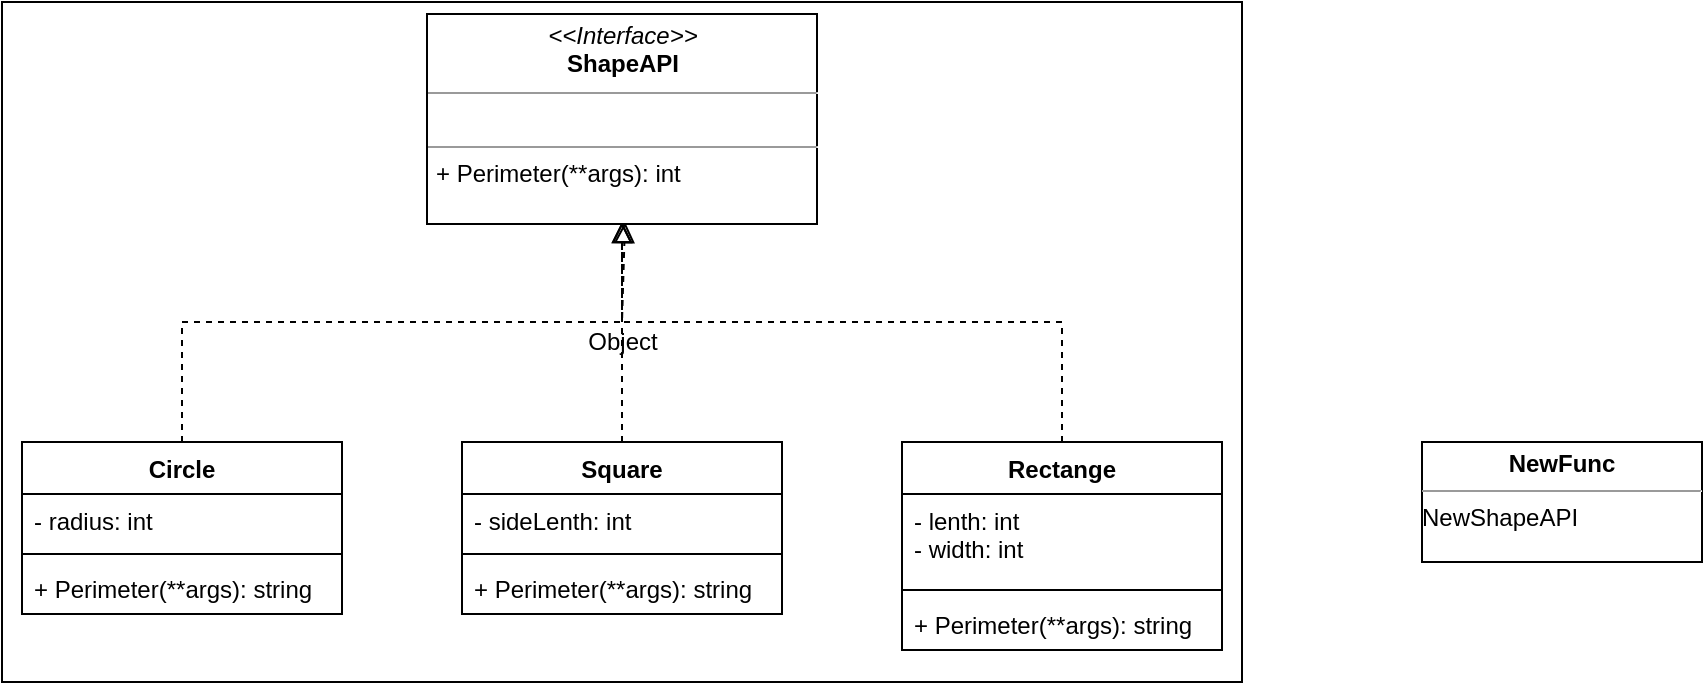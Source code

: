 <mxfile version="15.7.0" type="github">
  <diagram id="in74H2_icPTvK7MEoyuS" name="Page-1">
    <mxGraphModel dx="946" dy="614" grid="1" gridSize="10" guides="1" tooltips="1" connect="1" arrows="1" fold="1" page="1" pageScale="1" pageWidth="827" pageHeight="1169" math="0" shadow="0">
      <root>
        <mxCell id="0" />
        <mxCell id="1" parent="0" />
        <mxCell id="DpZaN_eDV55fk6tWUiPg-24" value="Object" style="html=1;" vertex="1" parent="1">
          <mxGeometry x="30" width="620" height="340" as="geometry" />
        </mxCell>
        <mxCell id="DpZaN_eDV55fk6tWUiPg-2" value="Circle" style="swimlane;fontStyle=1;align=center;verticalAlign=top;childLayout=stackLayout;horizontal=1;startSize=26;horizontalStack=0;resizeParent=1;resizeParentMax=0;resizeLast=0;collapsible=1;marginBottom=0;" vertex="1" parent="1">
          <mxGeometry x="40" y="220" width="160" height="86" as="geometry" />
        </mxCell>
        <mxCell id="DpZaN_eDV55fk6tWUiPg-3" value="- radius: int" style="text;strokeColor=none;fillColor=none;align=left;verticalAlign=top;spacingLeft=4;spacingRight=4;overflow=hidden;rotatable=0;points=[[0,0.5],[1,0.5]];portConstraint=eastwest;" vertex="1" parent="DpZaN_eDV55fk6tWUiPg-2">
          <mxGeometry y="26" width="160" height="26" as="geometry" />
        </mxCell>
        <mxCell id="DpZaN_eDV55fk6tWUiPg-4" value="" style="line;strokeWidth=1;fillColor=none;align=left;verticalAlign=middle;spacingTop=-1;spacingLeft=3;spacingRight=3;rotatable=0;labelPosition=right;points=[];portConstraint=eastwest;" vertex="1" parent="DpZaN_eDV55fk6tWUiPg-2">
          <mxGeometry y="52" width="160" height="8" as="geometry" />
        </mxCell>
        <mxCell id="DpZaN_eDV55fk6tWUiPg-5" value="+ Perimeter(**args): string" style="text;strokeColor=none;fillColor=none;align=left;verticalAlign=top;spacingLeft=4;spacingRight=4;overflow=hidden;rotatable=0;points=[[0,0.5],[1,0.5]];portConstraint=eastwest;" vertex="1" parent="DpZaN_eDV55fk6tWUiPg-2">
          <mxGeometry y="60" width="160" height="26" as="geometry" />
        </mxCell>
        <mxCell id="DpZaN_eDV55fk6tWUiPg-7" value="Square" style="swimlane;fontStyle=1;align=center;verticalAlign=top;childLayout=stackLayout;horizontal=1;startSize=26;horizontalStack=0;resizeParent=1;resizeParentMax=0;resizeLast=0;collapsible=1;marginBottom=0;" vertex="1" parent="1">
          <mxGeometry x="260" y="220" width="160" height="86" as="geometry" />
        </mxCell>
        <mxCell id="DpZaN_eDV55fk6tWUiPg-8" value="- sideLenth: int" style="text;strokeColor=none;fillColor=none;align=left;verticalAlign=top;spacingLeft=4;spacingRight=4;overflow=hidden;rotatable=0;points=[[0,0.5],[1,0.5]];portConstraint=eastwest;" vertex="1" parent="DpZaN_eDV55fk6tWUiPg-7">
          <mxGeometry y="26" width="160" height="26" as="geometry" />
        </mxCell>
        <mxCell id="DpZaN_eDV55fk6tWUiPg-9" value="" style="line;strokeWidth=1;fillColor=none;align=left;verticalAlign=middle;spacingTop=-1;spacingLeft=3;spacingRight=3;rotatable=0;labelPosition=right;points=[];portConstraint=eastwest;" vertex="1" parent="DpZaN_eDV55fk6tWUiPg-7">
          <mxGeometry y="52" width="160" height="8" as="geometry" />
        </mxCell>
        <mxCell id="DpZaN_eDV55fk6tWUiPg-10" value="+ Perimeter(**args): string" style="text;strokeColor=none;fillColor=none;align=left;verticalAlign=top;spacingLeft=4;spacingRight=4;overflow=hidden;rotatable=0;points=[[0,0.5],[1,0.5]];portConstraint=eastwest;" vertex="1" parent="DpZaN_eDV55fk6tWUiPg-7">
          <mxGeometry y="60" width="160" height="26" as="geometry" />
        </mxCell>
        <mxCell id="DpZaN_eDV55fk6tWUiPg-14" value="Rectange" style="swimlane;fontStyle=1;align=center;verticalAlign=top;childLayout=stackLayout;horizontal=1;startSize=26;horizontalStack=0;resizeParent=1;resizeParentMax=0;resizeLast=0;collapsible=1;marginBottom=0;" vertex="1" parent="1">
          <mxGeometry x="480" y="220" width="160" height="104" as="geometry" />
        </mxCell>
        <mxCell id="DpZaN_eDV55fk6tWUiPg-15" value="- lenth: int&#xa;- width: int" style="text;strokeColor=none;fillColor=none;align=left;verticalAlign=top;spacingLeft=4;spacingRight=4;overflow=hidden;rotatable=0;points=[[0,0.5],[1,0.5]];portConstraint=eastwest;" vertex="1" parent="DpZaN_eDV55fk6tWUiPg-14">
          <mxGeometry y="26" width="160" height="44" as="geometry" />
        </mxCell>
        <mxCell id="DpZaN_eDV55fk6tWUiPg-16" value="" style="line;strokeWidth=1;fillColor=none;align=left;verticalAlign=middle;spacingTop=-1;spacingLeft=3;spacingRight=3;rotatable=0;labelPosition=right;points=[];portConstraint=eastwest;" vertex="1" parent="DpZaN_eDV55fk6tWUiPg-14">
          <mxGeometry y="70" width="160" height="8" as="geometry" />
        </mxCell>
        <mxCell id="DpZaN_eDV55fk6tWUiPg-17" value="+ Perimeter(**args): string" style="text;strokeColor=none;fillColor=none;align=left;verticalAlign=top;spacingLeft=4;spacingRight=4;overflow=hidden;rotatable=0;points=[[0,0.5],[1,0.5]];portConstraint=eastwest;" vertex="1" parent="DpZaN_eDV55fk6tWUiPg-14">
          <mxGeometry y="78" width="160" height="26" as="geometry" />
        </mxCell>
        <mxCell id="DpZaN_eDV55fk6tWUiPg-19" value="" style="endArrow=block;startArrow=none;endFill=0;startFill=0;endSize=8;html=1;verticalAlign=bottom;dashed=1;labelBackgroundColor=none;rounded=0;exitX=0.5;exitY=0;exitDx=0;exitDy=0;" edge="1" parent="1" source="DpZaN_eDV55fk6tWUiPg-7">
          <mxGeometry width="160" relative="1" as="geometry">
            <mxPoint x="280" y="320" as="sourcePoint" />
            <mxPoint x="340" y="110" as="targetPoint" />
          </mxGeometry>
        </mxCell>
        <mxCell id="DpZaN_eDV55fk6tWUiPg-20" value="" style="endArrow=block;startArrow=none;endFill=0;startFill=0;endSize=8;html=1;verticalAlign=bottom;dashed=1;labelBackgroundColor=none;rounded=0;exitX=0.5;exitY=0;exitDx=0;exitDy=0;entryX=0.5;entryY=1;entryDx=0;entryDy=0;" edge="1" parent="1" source="DpZaN_eDV55fk6tWUiPg-2">
          <mxGeometry width="160" relative="1" as="geometry">
            <mxPoint x="90" y="190" as="sourcePoint" />
            <mxPoint x="341.5" y="110" as="targetPoint" />
            <Array as="points">
              <mxPoint x="120" y="160" />
              <mxPoint x="340" y="160" />
            </Array>
          </mxGeometry>
        </mxCell>
        <mxCell id="DpZaN_eDV55fk6tWUiPg-21" value="" style="endArrow=block;startArrow=none;endFill=0;startFill=0;endSize=8;html=1;verticalAlign=bottom;dashed=1;labelBackgroundColor=none;rounded=0;exitX=0.5;exitY=0;exitDx=0;exitDy=0;" edge="1" parent="1" source="DpZaN_eDV55fk6tWUiPg-14">
          <mxGeometry width="160" relative="1" as="geometry">
            <mxPoint x="280" y="320" as="sourcePoint" />
            <mxPoint x="340" y="110" as="targetPoint" />
            <Array as="points">
              <mxPoint x="560" y="160" />
              <mxPoint x="340" y="160" />
            </Array>
          </mxGeometry>
        </mxCell>
        <mxCell id="DpZaN_eDV55fk6tWUiPg-22" value="&lt;p style=&quot;margin: 0px ; margin-top: 4px ; text-align: center&quot;&gt;&lt;i&gt;&amp;lt;&amp;lt;Interface&amp;gt;&amp;gt;&lt;/i&gt;&lt;br&gt;&lt;b&gt;ShapeAPI&lt;/b&gt;&lt;/p&gt;&lt;hr size=&quot;1&quot;&gt;&lt;p style=&quot;margin: 0px ; margin-left: 4px&quot;&gt;&lt;br&gt;&lt;/p&gt;&lt;hr size=&quot;1&quot;&gt;&lt;p style=&quot;margin: 0px ; margin-left: 4px&quot;&gt;+ Perimeter(**args): int&lt;br&gt;&lt;/p&gt;" style="verticalAlign=top;align=left;overflow=fill;fontSize=12;fontFamily=Helvetica;html=1;direction=south;" vertex="1" parent="1">
          <mxGeometry x="242.5" y="6" width="195" height="105" as="geometry" />
        </mxCell>
        <mxCell id="DpZaN_eDV55fk6tWUiPg-26" value="&lt;p style=&quot;margin: 0px ; margin-top: 4px ; text-align: center&quot;&gt;&lt;b&gt;NewFunc&lt;/b&gt;&lt;/p&gt;&lt;hr size=&quot;1&quot;&gt;&lt;div style=&quot;height: 2px&quot;&gt;NewShapeAPI&lt;/div&gt;" style="verticalAlign=top;align=left;overflow=fill;fontSize=12;fontFamily=Helvetica;html=1;" vertex="1" parent="1">
          <mxGeometry x="740" y="220" width="140" height="60" as="geometry" />
        </mxCell>
      </root>
    </mxGraphModel>
  </diagram>
</mxfile>
